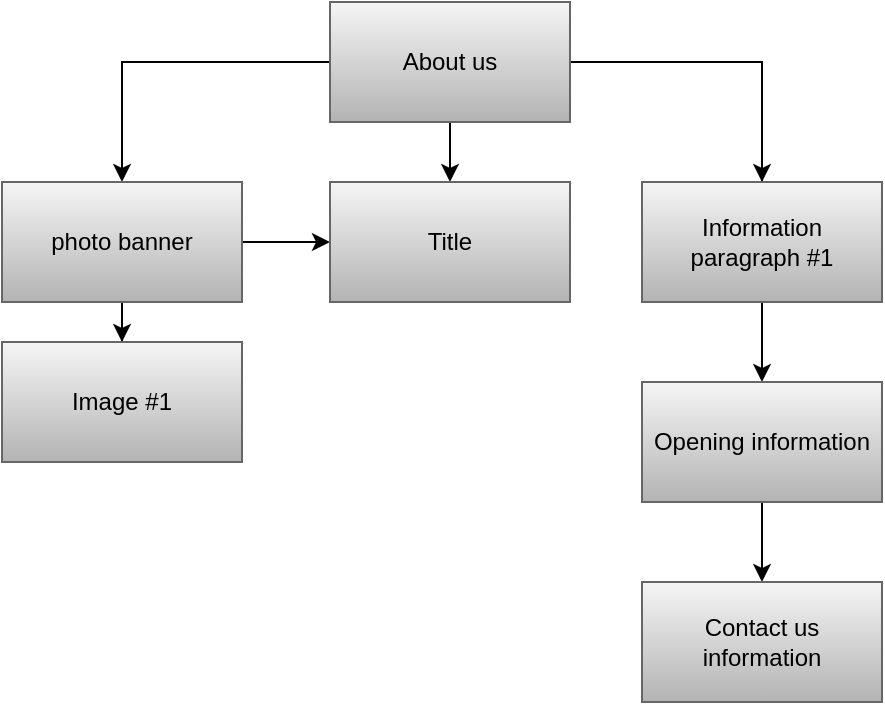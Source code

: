 <mxfile version="13.3.5" type="github"><diagram id="VvBmsPS5u9lgPXwQeFj6" name="Page-1"><mxGraphModel dx="863" dy="784" grid="1" gridSize="10" guides="1" tooltips="1" connect="1" arrows="1" fold="1" page="1" pageScale="1" pageWidth="827" pageHeight="1169" math="0" shadow="0"><root><mxCell id="0"/><mxCell id="1" parent="0"/><mxCell id="B9R5yVDAL4rRsGDZTGPq-3" value="" style="edgeStyle=orthogonalEdgeStyle;rounded=0;orthogonalLoop=1;jettySize=auto;html=1;" edge="1" parent="1" source="B9R5yVDAL4rRsGDZTGPq-1" target="B9R5yVDAL4rRsGDZTGPq-2"><mxGeometry relative="1" as="geometry"/></mxCell><mxCell id="B9R5yVDAL4rRsGDZTGPq-5" value="" style="edgeStyle=orthogonalEdgeStyle;rounded=0;orthogonalLoop=1;jettySize=auto;html=1;" edge="1" parent="1" source="B9R5yVDAL4rRsGDZTGPq-1" target="B9R5yVDAL4rRsGDZTGPq-4"><mxGeometry relative="1" as="geometry"/></mxCell><mxCell id="B9R5yVDAL4rRsGDZTGPq-11" value="" style="edgeStyle=orthogonalEdgeStyle;rounded=0;orthogonalLoop=1;jettySize=auto;html=1;" edge="1" parent="1" source="B9R5yVDAL4rRsGDZTGPq-1" target="B9R5yVDAL4rRsGDZTGPq-10"><mxGeometry relative="1" as="geometry"/></mxCell><mxCell id="B9R5yVDAL4rRsGDZTGPq-13" value="" style="edgeStyle=orthogonalEdgeStyle;rounded=0;orthogonalLoop=1;jettySize=auto;html=1;" edge="1" parent="1" source="B9R5yVDAL4rRsGDZTGPq-1" target="B9R5yVDAL4rRsGDZTGPq-12"><mxGeometry relative="1" as="geometry"/></mxCell><mxCell id="B9R5yVDAL4rRsGDZTGPq-1" value="About us" style="rounded=0;whiteSpace=wrap;html=1;gradientColor=#b3b3b3;fillColor=#f5f5f5;strokeColor=#666666;" vertex="1" parent="1"><mxGeometry x="354" y="110" width="120" height="60" as="geometry"/></mxCell><mxCell id="B9R5yVDAL4rRsGDZTGPq-15" value="" style="edgeStyle=orthogonalEdgeStyle;rounded=0;orthogonalLoop=1;jettySize=auto;html=1;" edge="1" parent="1" source="B9R5yVDAL4rRsGDZTGPq-12" target="B9R5yVDAL4rRsGDZTGPq-14"><mxGeometry relative="1" as="geometry"/></mxCell><mxCell id="B9R5yVDAL4rRsGDZTGPq-12" value="Opening information" style="rounded=0;whiteSpace=wrap;html=1;gradientColor=#b3b3b3;fillColor=#f5f5f5;strokeColor=#666666;" vertex="1" parent="1"><mxGeometry x="510" y="300" width="120" height="60" as="geometry"/></mxCell><mxCell id="B9R5yVDAL4rRsGDZTGPq-14" value="Contact us information" style="rounded=0;whiteSpace=wrap;html=1;gradientColor=#b3b3b3;fillColor=#f5f5f5;strokeColor=#666666;" vertex="1" parent="1"><mxGeometry x="510" y="400" width="120" height="60" as="geometry"/></mxCell><mxCell id="B9R5yVDAL4rRsGDZTGPq-10" value="Information paragraph #1" style="rounded=0;whiteSpace=wrap;html=1;gradientColor=#b3b3b3;fillColor=#f5f5f5;strokeColor=#666666;" vertex="1" parent="1"><mxGeometry x="510" y="200" width="120" height="60" as="geometry"/></mxCell><mxCell id="B9R5yVDAL4rRsGDZTGPq-7" value="" style="edgeStyle=orthogonalEdgeStyle;rounded=0;orthogonalLoop=1;jettySize=auto;html=1;" edge="1" parent="1" source="B9R5yVDAL4rRsGDZTGPq-4" target="B9R5yVDAL4rRsGDZTGPq-6"><mxGeometry relative="1" as="geometry"/></mxCell><mxCell id="B9R5yVDAL4rRsGDZTGPq-8" style="edgeStyle=orthogonalEdgeStyle;rounded=0;orthogonalLoop=1;jettySize=auto;html=1;entryX=0;entryY=0.5;entryDx=0;entryDy=0;" edge="1" parent="1" source="B9R5yVDAL4rRsGDZTGPq-4" target="B9R5yVDAL4rRsGDZTGPq-2"><mxGeometry relative="1" as="geometry"/></mxCell><mxCell id="B9R5yVDAL4rRsGDZTGPq-4" value="photo banner" style="rounded=0;whiteSpace=wrap;html=1;gradientColor=#b3b3b3;fillColor=#f5f5f5;strokeColor=#666666;" vertex="1" parent="1"><mxGeometry x="190" y="200" width="120" height="60" as="geometry"/></mxCell><mxCell id="B9R5yVDAL4rRsGDZTGPq-6" value="Image #1" style="rounded=0;whiteSpace=wrap;html=1;gradientColor=#b3b3b3;fillColor=#f5f5f5;strokeColor=#666666;" vertex="1" parent="1"><mxGeometry x="190" y="280" width="120" height="60" as="geometry"/></mxCell><mxCell id="B9R5yVDAL4rRsGDZTGPq-2" value="Title" style="rounded=0;whiteSpace=wrap;html=1;gradientColor=#b3b3b3;fillColor=#f5f5f5;strokeColor=#666666;" vertex="1" parent="1"><mxGeometry x="354" y="200" width="120" height="60" as="geometry"/></mxCell></root></mxGraphModel></diagram></mxfile>